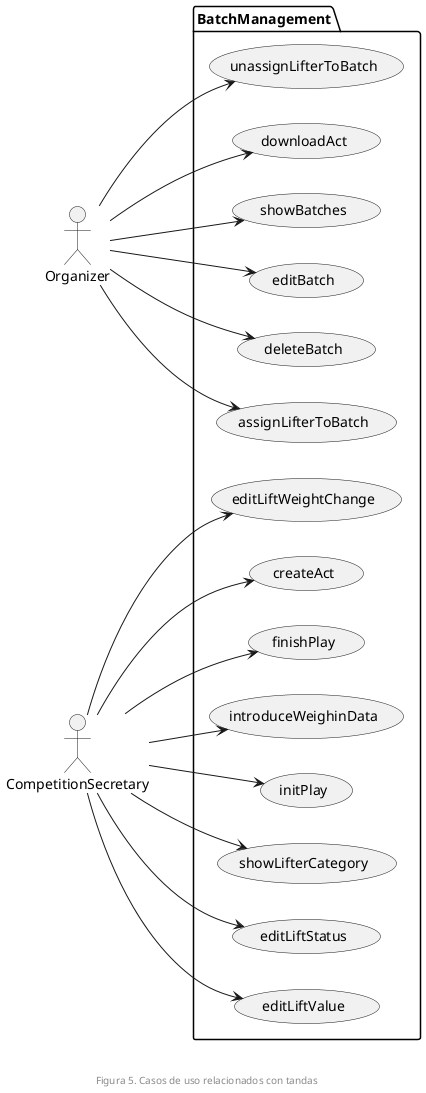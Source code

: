 @startuml
left to right direction
package BatchManagement {
  usecase showBatches
  usecase editBatch

  usecase deleteBatch
  usecase assignLifterToBatch
  usecase unassignLifterToBatch

  usecase showLifterCategory
  usecase editLiftStatus
  usecase editLiftValue

  usecase editLiftWeightChange
  usecase createAct
  usecase downloadAct
  usecase introduceWeighinData

  usecase initPlay
  usecase finishPlay
}

Organizer --> showBatches
Organizer --> editBatch
Organizer --> assignLifterToBatch
Organizer --> unassignLifterToBatch
Organizer --> deleteBatch
Organizer --> downloadAct

CompetitionSecretary --> introduceWeighinData
CompetitionSecretary --> editLiftStatus
CompetitionSecretary --> editLiftValue
CompetitionSecretary --> createAct
CompetitionSecretary --> editLiftWeightChange
CompetitionSecretary --> showLifterCategory
CompetitionSecretary --> initPlay
CompetitionSecretary --> finishPlay

footer \n\nFigura 5. Casos de uso relacionados con tandas

@enduml